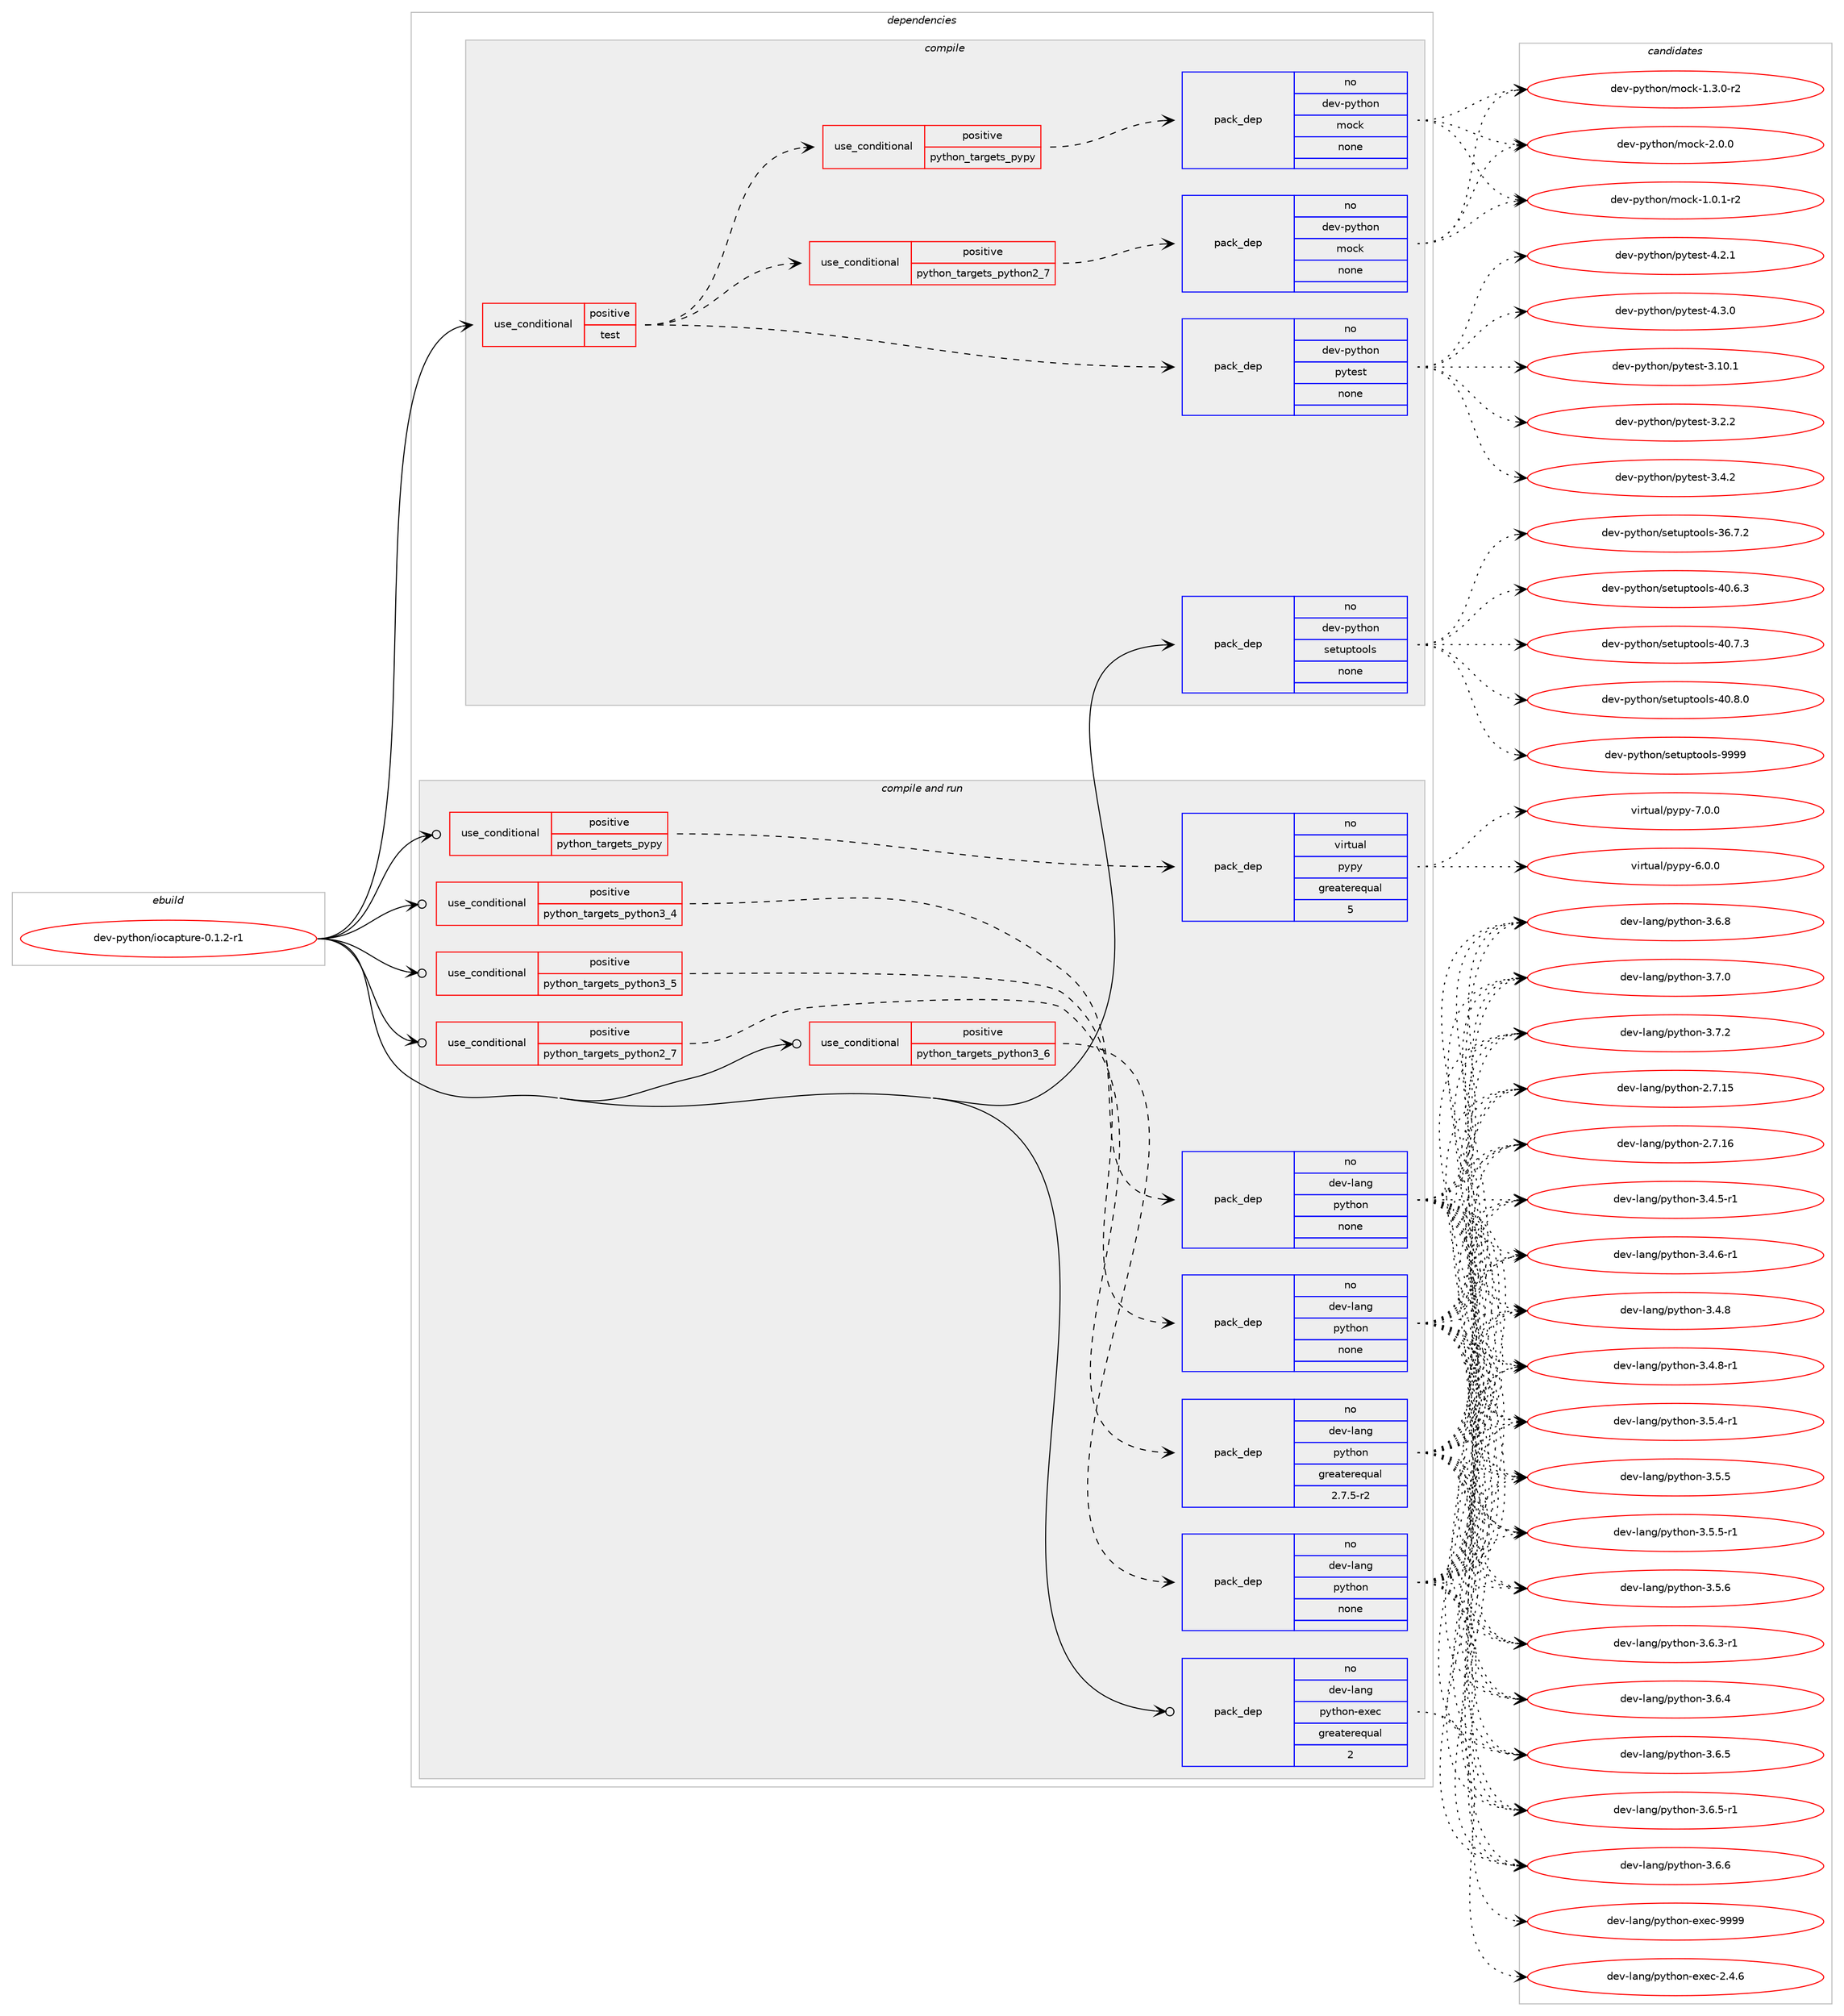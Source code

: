 digraph prolog {

# *************
# Graph options
# *************

newrank=true;
concentrate=true;
compound=true;
graph [rankdir=LR,fontname=Helvetica,fontsize=10,ranksep=1.5];#, ranksep=2.5, nodesep=0.2];
edge  [arrowhead=vee];
node  [fontname=Helvetica,fontsize=10];

# **********
# The ebuild
# **********

subgraph cluster_leftcol {
color=gray;
rank=same;
label=<<i>ebuild</i>>;
id [label="dev-python/iocapture-0.1.2-r1", color=red, width=4, href="../dev-python/iocapture-0.1.2-r1.svg"];
}

# ****************
# The dependencies
# ****************

subgraph cluster_midcol {
color=gray;
label=<<i>dependencies</i>>;
subgraph cluster_compile {
fillcolor="#eeeeee";
style=filled;
label=<<i>compile</i>>;
subgraph cond375828 {
dependency1413937 [label=<<TABLE BORDER="0" CELLBORDER="1" CELLSPACING="0" CELLPADDING="4"><TR><TD ROWSPAN="3" CELLPADDING="10">use_conditional</TD></TR><TR><TD>positive</TD></TR><TR><TD>test</TD></TR></TABLE>>, shape=none, color=red];
subgraph pack1014840 {
dependency1413938 [label=<<TABLE BORDER="0" CELLBORDER="1" CELLSPACING="0" CELLPADDING="4" WIDTH="220"><TR><TD ROWSPAN="6" CELLPADDING="30">pack_dep</TD></TR><TR><TD WIDTH="110">no</TD></TR><TR><TD>dev-python</TD></TR><TR><TD>pytest</TD></TR><TR><TD>none</TD></TR><TR><TD></TD></TR></TABLE>>, shape=none, color=blue];
}
dependency1413937:e -> dependency1413938:w [weight=20,style="dashed",arrowhead="vee"];
subgraph cond375829 {
dependency1413939 [label=<<TABLE BORDER="0" CELLBORDER="1" CELLSPACING="0" CELLPADDING="4"><TR><TD ROWSPAN="3" CELLPADDING="10">use_conditional</TD></TR><TR><TD>positive</TD></TR><TR><TD>python_targets_pypy</TD></TR></TABLE>>, shape=none, color=red];
subgraph pack1014841 {
dependency1413940 [label=<<TABLE BORDER="0" CELLBORDER="1" CELLSPACING="0" CELLPADDING="4" WIDTH="220"><TR><TD ROWSPAN="6" CELLPADDING="30">pack_dep</TD></TR><TR><TD WIDTH="110">no</TD></TR><TR><TD>dev-python</TD></TR><TR><TD>mock</TD></TR><TR><TD>none</TD></TR><TR><TD></TD></TR></TABLE>>, shape=none, color=blue];
}
dependency1413939:e -> dependency1413940:w [weight=20,style="dashed",arrowhead="vee"];
}
dependency1413937:e -> dependency1413939:w [weight=20,style="dashed",arrowhead="vee"];
subgraph cond375830 {
dependency1413941 [label=<<TABLE BORDER="0" CELLBORDER="1" CELLSPACING="0" CELLPADDING="4"><TR><TD ROWSPAN="3" CELLPADDING="10">use_conditional</TD></TR><TR><TD>positive</TD></TR><TR><TD>python_targets_python2_7</TD></TR></TABLE>>, shape=none, color=red];
subgraph pack1014842 {
dependency1413942 [label=<<TABLE BORDER="0" CELLBORDER="1" CELLSPACING="0" CELLPADDING="4" WIDTH="220"><TR><TD ROWSPAN="6" CELLPADDING="30">pack_dep</TD></TR><TR><TD WIDTH="110">no</TD></TR><TR><TD>dev-python</TD></TR><TR><TD>mock</TD></TR><TR><TD>none</TD></TR><TR><TD></TD></TR></TABLE>>, shape=none, color=blue];
}
dependency1413941:e -> dependency1413942:w [weight=20,style="dashed",arrowhead="vee"];
}
dependency1413937:e -> dependency1413941:w [weight=20,style="dashed",arrowhead="vee"];
}
id:e -> dependency1413937:w [weight=20,style="solid",arrowhead="vee"];
subgraph pack1014843 {
dependency1413943 [label=<<TABLE BORDER="0" CELLBORDER="1" CELLSPACING="0" CELLPADDING="4" WIDTH="220"><TR><TD ROWSPAN="6" CELLPADDING="30">pack_dep</TD></TR><TR><TD WIDTH="110">no</TD></TR><TR><TD>dev-python</TD></TR><TR><TD>setuptools</TD></TR><TR><TD>none</TD></TR><TR><TD></TD></TR></TABLE>>, shape=none, color=blue];
}
id:e -> dependency1413943:w [weight=20,style="solid",arrowhead="vee"];
}
subgraph cluster_compileandrun {
fillcolor="#eeeeee";
style=filled;
label=<<i>compile and run</i>>;
subgraph cond375831 {
dependency1413944 [label=<<TABLE BORDER="0" CELLBORDER="1" CELLSPACING="0" CELLPADDING="4"><TR><TD ROWSPAN="3" CELLPADDING="10">use_conditional</TD></TR><TR><TD>positive</TD></TR><TR><TD>python_targets_pypy</TD></TR></TABLE>>, shape=none, color=red];
subgraph pack1014844 {
dependency1413945 [label=<<TABLE BORDER="0" CELLBORDER="1" CELLSPACING="0" CELLPADDING="4" WIDTH="220"><TR><TD ROWSPAN="6" CELLPADDING="30">pack_dep</TD></TR><TR><TD WIDTH="110">no</TD></TR><TR><TD>virtual</TD></TR><TR><TD>pypy</TD></TR><TR><TD>greaterequal</TD></TR><TR><TD>5</TD></TR></TABLE>>, shape=none, color=blue];
}
dependency1413944:e -> dependency1413945:w [weight=20,style="dashed",arrowhead="vee"];
}
id:e -> dependency1413944:w [weight=20,style="solid",arrowhead="odotvee"];
subgraph cond375832 {
dependency1413946 [label=<<TABLE BORDER="0" CELLBORDER="1" CELLSPACING="0" CELLPADDING="4"><TR><TD ROWSPAN="3" CELLPADDING="10">use_conditional</TD></TR><TR><TD>positive</TD></TR><TR><TD>python_targets_python2_7</TD></TR></TABLE>>, shape=none, color=red];
subgraph pack1014845 {
dependency1413947 [label=<<TABLE BORDER="0" CELLBORDER="1" CELLSPACING="0" CELLPADDING="4" WIDTH="220"><TR><TD ROWSPAN="6" CELLPADDING="30">pack_dep</TD></TR><TR><TD WIDTH="110">no</TD></TR><TR><TD>dev-lang</TD></TR><TR><TD>python</TD></TR><TR><TD>greaterequal</TD></TR><TR><TD>2.7.5-r2</TD></TR></TABLE>>, shape=none, color=blue];
}
dependency1413946:e -> dependency1413947:w [weight=20,style="dashed",arrowhead="vee"];
}
id:e -> dependency1413946:w [weight=20,style="solid",arrowhead="odotvee"];
subgraph cond375833 {
dependency1413948 [label=<<TABLE BORDER="0" CELLBORDER="1" CELLSPACING="0" CELLPADDING="4"><TR><TD ROWSPAN="3" CELLPADDING="10">use_conditional</TD></TR><TR><TD>positive</TD></TR><TR><TD>python_targets_python3_4</TD></TR></TABLE>>, shape=none, color=red];
subgraph pack1014846 {
dependency1413949 [label=<<TABLE BORDER="0" CELLBORDER="1" CELLSPACING="0" CELLPADDING="4" WIDTH="220"><TR><TD ROWSPAN="6" CELLPADDING="30">pack_dep</TD></TR><TR><TD WIDTH="110">no</TD></TR><TR><TD>dev-lang</TD></TR><TR><TD>python</TD></TR><TR><TD>none</TD></TR><TR><TD></TD></TR></TABLE>>, shape=none, color=blue];
}
dependency1413948:e -> dependency1413949:w [weight=20,style="dashed",arrowhead="vee"];
}
id:e -> dependency1413948:w [weight=20,style="solid",arrowhead="odotvee"];
subgraph cond375834 {
dependency1413950 [label=<<TABLE BORDER="0" CELLBORDER="1" CELLSPACING="0" CELLPADDING="4"><TR><TD ROWSPAN="3" CELLPADDING="10">use_conditional</TD></TR><TR><TD>positive</TD></TR><TR><TD>python_targets_python3_5</TD></TR></TABLE>>, shape=none, color=red];
subgraph pack1014847 {
dependency1413951 [label=<<TABLE BORDER="0" CELLBORDER="1" CELLSPACING="0" CELLPADDING="4" WIDTH="220"><TR><TD ROWSPAN="6" CELLPADDING="30">pack_dep</TD></TR><TR><TD WIDTH="110">no</TD></TR><TR><TD>dev-lang</TD></TR><TR><TD>python</TD></TR><TR><TD>none</TD></TR><TR><TD></TD></TR></TABLE>>, shape=none, color=blue];
}
dependency1413950:e -> dependency1413951:w [weight=20,style="dashed",arrowhead="vee"];
}
id:e -> dependency1413950:w [weight=20,style="solid",arrowhead="odotvee"];
subgraph cond375835 {
dependency1413952 [label=<<TABLE BORDER="0" CELLBORDER="1" CELLSPACING="0" CELLPADDING="4"><TR><TD ROWSPAN="3" CELLPADDING="10">use_conditional</TD></TR><TR><TD>positive</TD></TR><TR><TD>python_targets_python3_6</TD></TR></TABLE>>, shape=none, color=red];
subgraph pack1014848 {
dependency1413953 [label=<<TABLE BORDER="0" CELLBORDER="1" CELLSPACING="0" CELLPADDING="4" WIDTH="220"><TR><TD ROWSPAN="6" CELLPADDING="30">pack_dep</TD></TR><TR><TD WIDTH="110">no</TD></TR><TR><TD>dev-lang</TD></TR><TR><TD>python</TD></TR><TR><TD>none</TD></TR><TR><TD></TD></TR></TABLE>>, shape=none, color=blue];
}
dependency1413952:e -> dependency1413953:w [weight=20,style="dashed",arrowhead="vee"];
}
id:e -> dependency1413952:w [weight=20,style="solid",arrowhead="odotvee"];
subgraph pack1014849 {
dependency1413954 [label=<<TABLE BORDER="0" CELLBORDER="1" CELLSPACING="0" CELLPADDING="4" WIDTH="220"><TR><TD ROWSPAN="6" CELLPADDING="30">pack_dep</TD></TR><TR><TD WIDTH="110">no</TD></TR><TR><TD>dev-lang</TD></TR><TR><TD>python-exec</TD></TR><TR><TD>greaterequal</TD></TR><TR><TD>2</TD></TR></TABLE>>, shape=none, color=blue];
}
id:e -> dependency1413954:w [weight=20,style="solid",arrowhead="odotvee"];
}
subgraph cluster_run {
fillcolor="#eeeeee";
style=filled;
label=<<i>run</i>>;
}
}

# **************
# The candidates
# **************

subgraph cluster_choices {
rank=same;
color=gray;
label=<<i>candidates</i>>;

subgraph choice1014840 {
color=black;
nodesep=1;
choice100101118451121211161041111104711212111610111511645514649484649 [label="dev-python/pytest-3.10.1", color=red, width=4,href="../dev-python/pytest-3.10.1.svg"];
choice1001011184511212111610411111047112121116101115116455146504650 [label="dev-python/pytest-3.2.2", color=red, width=4,href="../dev-python/pytest-3.2.2.svg"];
choice1001011184511212111610411111047112121116101115116455146524650 [label="dev-python/pytest-3.4.2", color=red, width=4,href="../dev-python/pytest-3.4.2.svg"];
choice1001011184511212111610411111047112121116101115116455246504649 [label="dev-python/pytest-4.2.1", color=red, width=4,href="../dev-python/pytest-4.2.1.svg"];
choice1001011184511212111610411111047112121116101115116455246514648 [label="dev-python/pytest-4.3.0", color=red, width=4,href="../dev-python/pytest-4.3.0.svg"];
dependency1413938:e -> choice100101118451121211161041111104711212111610111511645514649484649:w [style=dotted,weight="100"];
dependency1413938:e -> choice1001011184511212111610411111047112121116101115116455146504650:w [style=dotted,weight="100"];
dependency1413938:e -> choice1001011184511212111610411111047112121116101115116455146524650:w [style=dotted,weight="100"];
dependency1413938:e -> choice1001011184511212111610411111047112121116101115116455246504649:w [style=dotted,weight="100"];
dependency1413938:e -> choice1001011184511212111610411111047112121116101115116455246514648:w [style=dotted,weight="100"];
}
subgraph choice1014841 {
color=black;
nodesep=1;
choice1001011184511212111610411111047109111991074549464846494511450 [label="dev-python/mock-1.0.1-r2", color=red, width=4,href="../dev-python/mock-1.0.1-r2.svg"];
choice1001011184511212111610411111047109111991074549465146484511450 [label="dev-python/mock-1.3.0-r2", color=red, width=4,href="../dev-python/mock-1.3.0-r2.svg"];
choice100101118451121211161041111104710911199107455046484648 [label="dev-python/mock-2.0.0", color=red, width=4,href="../dev-python/mock-2.0.0.svg"];
dependency1413940:e -> choice1001011184511212111610411111047109111991074549464846494511450:w [style=dotted,weight="100"];
dependency1413940:e -> choice1001011184511212111610411111047109111991074549465146484511450:w [style=dotted,weight="100"];
dependency1413940:e -> choice100101118451121211161041111104710911199107455046484648:w [style=dotted,weight="100"];
}
subgraph choice1014842 {
color=black;
nodesep=1;
choice1001011184511212111610411111047109111991074549464846494511450 [label="dev-python/mock-1.0.1-r2", color=red, width=4,href="../dev-python/mock-1.0.1-r2.svg"];
choice1001011184511212111610411111047109111991074549465146484511450 [label="dev-python/mock-1.3.0-r2", color=red, width=4,href="../dev-python/mock-1.3.0-r2.svg"];
choice100101118451121211161041111104710911199107455046484648 [label="dev-python/mock-2.0.0", color=red, width=4,href="../dev-python/mock-2.0.0.svg"];
dependency1413942:e -> choice1001011184511212111610411111047109111991074549464846494511450:w [style=dotted,weight="100"];
dependency1413942:e -> choice1001011184511212111610411111047109111991074549465146484511450:w [style=dotted,weight="100"];
dependency1413942:e -> choice100101118451121211161041111104710911199107455046484648:w [style=dotted,weight="100"];
}
subgraph choice1014843 {
color=black;
nodesep=1;
choice100101118451121211161041111104711510111611711211611111110811545515446554650 [label="dev-python/setuptools-36.7.2", color=red, width=4,href="../dev-python/setuptools-36.7.2.svg"];
choice100101118451121211161041111104711510111611711211611111110811545524846544651 [label="dev-python/setuptools-40.6.3", color=red, width=4,href="../dev-python/setuptools-40.6.3.svg"];
choice100101118451121211161041111104711510111611711211611111110811545524846554651 [label="dev-python/setuptools-40.7.3", color=red, width=4,href="../dev-python/setuptools-40.7.3.svg"];
choice100101118451121211161041111104711510111611711211611111110811545524846564648 [label="dev-python/setuptools-40.8.0", color=red, width=4,href="../dev-python/setuptools-40.8.0.svg"];
choice10010111845112121116104111110471151011161171121161111111081154557575757 [label="dev-python/setuptools-9999", color=red, width=4,href="../dev-python/setuptools-9999.svg"];
dependency1413943:e -> choice100101118451121211161041111104711510111611711211611111110811545515446554650:w [style=dotted,weight="100"];
dependency1413943:e -> choice100101118451121211161041111104711510111611711211611111110811545524846544651:w [style=dotted,weight="100"];
dependency1413943:e -> choice100101118451121211161041111104711510111611711211611111110811545524846554651:w [style=dotted,weight="100"];
dependency1413943:e -> choice100101118451121211161041111104711510111611711211611111110811545524846564648:w [style=dotted,weight="100"];
dependency1413943:e -> choice10010111845112121116104111110471151011161171121161111111081154557575757:w [style=dotted,weight="100"];
}
subgraph choice1014844 {
color=black;
nodesep=1;
choice1181051141161179710847112121112121455446484648 [label="virtual/pypy-6.0.0", color=red, width=4,href="../virtual/pypy-6.0.0.svg"];
choice1181051141161179710847112121112121455546484648 [label="virtual/pypy-7.0.0", color=red, width=4,href="../virtual/pypy-7.0.0.svg"];
dependency1413945:e -> choice1181051141161179710847112121112121455446484648:w [style=dotted,weight="100"];
dependency1413945:e -> choice1181051141161179710847112121112121455546484648:w [style=dotted,weight="100"];
}
subgraph choice1014845 {
color=black;
nodesep=1;
choice10010111845108971101034711212111610411111045504655464953 [label="dev-lang/python-2.7.15", color=red, width=4,href="../dev-lang/python-2.7.15.svg"];
choice10010111845108971101034711212111610411111045504655464954 [label="dev-lang/python-2.7.16", color=red, width=4,href="../dev-lang/python-2.7.16.svg"];
choice1001011184510897110103471121211161041111104551465246534511449 [label="dev-lang/python-3.4.5-r1", color=red, width=4,href="../dev-lang/python-3.4.5-r1.svg"];
choice1001011184510897110103471121211161041111104551465246544511449 [label="dev-lang/python-3.4.6-r1", color=red, width=4,href="../dev-lang/python-3.4.6-r1.svg"];
choice100101118451089711010347112121116104111110455146524656 [label="dev-lang/python-3.4.8", color=red, width=4,href="../dev-lang/python-3.4.8.svg"];
choice1001011184510897110103471121211161041111104551465246564511449 [label="dev-lang/python-3.4.8-r1", color=red, width=4,href="../dev-lang/python-3.4.8-r1.svg"];
choice1001011184510897110103471121211161041111104551465346524511449 [label="dev-lang/python-3.5.4-r1", color=red, width=4,href="../dev-lang/python-3.5.4-r1.svg"];
choice100101118451089711010347112121116104111110455146534653 [label="dev-lang/python-3.5.5", color=red, width=4,href="../dev-lang/python-3.5.5.svg"];
choice1001011184510897110103471121211161041111104551465346534511449 [label="dev-lang/python-3.5.5-r1", color=red, width=4,href="../dev-lang/python-3.5.5-r1.svg"];
choice100101118451089711010347112121116104111110455146534654 [label="dev-lang/python-3.5.6", color=red, width=4,href="../dev-lang/python-3.5.6.svg"];
choice1001011184510897110103471121211161041111104551465446514511449 [label="dev-lang/python-3.6.3-r1", color=red, width=4,href="../dev-lang/python-3.6.3-r1.svg"];
choice100101118451089711010347112121116104111110455146544652 [label="dev-lang/python-3.6.4", color=red, width=4,href="../dev-lang/python-3.6.4.svg"];
choice100101118451089711010347112121116104111110455146544653 [label="dev-lang/python-3.6.5", color=red, width=4,href="../dev-lang/python-3.6.5.svg"];
choice1001011184510897110103471121211161041111104551465446534511449 [label="dev-lang/python-3.6.5-r1", color=red, width=4,href="../dev-lang/python-3.6.5-r1.svg"];
choice100101118451089711010347112121116104111110455146544654 [label="dev-lang/python-3.6.6", color=red, width=4,href="../dev-lang/python-3.6.6.svg"];
choice100101118451089711010347112121116104111110455146544656 [label="dev-lang/python-3.6.8", color=red, width=4,href="../dev-lang/python-3.6.8.svg"];
choice100101118451089711010347112121116104111110455146554648 [label="dev-lang/python-3.7.0", color=red, width=4,href="../dev-lang/python-3.7.0.svg"];
choice100101118451089711010347112121116104111110455146554650 [label="dev-lang/python-3.7.2", color=red, width=4,href="../dev-lang/python-3.7.2.svg"];
dependency1413947:e -> choice10010111845108971101034711212111610411111045504655464953:w [style=dotted,weight="100"];
dependency1413947:e -> choice10010111845108971101034711212111610411111045504655464954:w [style=dotted,weight="100"];
dependency1413947:e -> choice1001011184510897110103471121211161041111104551465246534511449:w [style=dotted,weight="100"];
dependency1413947:e -> choice1001011184510897110103471121211161041111104551465246544511449:w [style=dotted,weight="100"];
dependency1413947:e -> choice100101118451089711010347112121116104111110455146524656:w [style=dotted,weight="100"];
dependency1413947:e -> choice1001011184510897110103471121211161041111104551465246564511449:w [style=dotted,weight="100"];
dependency1413947:e -> choice1001011184510897110103471121211161041111104551465346524511449:w [style=dotted,weight="100"];
dependency1413947:e -> choice100101118451089711010347112121116104111110455146534653:w [style=dotted,weight="100"];
dependency1413947:e -> choice1001011184510897110103471121211161041111104551465346534511449:w [style=dotted,weight="100"];
dependency1413947:e -> choice100101118451089711010347112121116104111110455146534654:w [style=dotted,weight="100"];
dependency1413947:e -> choice1001011184510897110103471121211161041111104551465446514511449:w [style=dotted,weight="100"];
dependency1413947:e -> choice100101118451089711010347112121116104111110455146544652:w [style=dotted,weight="100"];
dependency1413947:e -> choice100101118451089711010347112121116104111110455146544653:w [style=dotted,weight="100"];
dependency1413947:e -> choice1001011184510897110103471121211161041111104551465446534511449:w [style=dotted,weight="100"];
dependency1413947:e -> choice100101118451089711010347112121116104111110455146544654:w [style=dotted,weight="100"];
dependency1413947:e -> choice100101118451089711010347112121116104111110455146544656:w [style=dotted,weight="100"];
dependency1413947:e -> choice100101118451089711010347112121116104111110455146554648:w [style=dotted,weight="100"];
dependency1413947:e -> choice100101118451089711010347112121116104111110455146554650:w [style=dotted,weight="100"];
}
subgraph choice1014846 {
color=black;
nodesep=1;
choice10010111845108971101034711212111610411111045504655464953 [label="dev-lang/python-2.7.15", color=red, width=4,href="../dev-lang/python-2.7.15.svg"];
choice10010111845108971101034711212111610411111045504655464954 [label="dev-lang/python-2.7.16", color=red, width=4,href="../dev-lang/python-2.7.16.svg"];
choice1001011184510897110103471121211161041111104551465246534511449 [label="dev-lang/python-3.4.5-r1", color=red, width=4,href="../dev-lang/python-3.4.5-r1.svg"];
choice1001011184510897110103471121211161041111104551465246544511449 [label="dev-lang/python-3.4.6-r1", color=red, width=4,href="../dev-lang/python-3.4.6-r1.svg"];
choice100101118451089711010347112121116104111110455146524656 [label="dev-lang/python-3.4.8", color=red, width=4,href="../dev-lang/python-3.4.8.svg"];
choice1001011184510897110103471121211161041111104551465246564511449 [label="dev-lang/python-3.4.8-r1", color=red, width=4,href="../dev-lang/python-3.4.8-r1.svg"];
choice1001011184510897110103471121211161041111104551465346524511449 [label="dev-lang/python-3.5.4-r1", color=red, width=4,href="../dev-lang/python-3.5.4-r1.svg"];
choice100101118451089711010347112121116104111110455146534653 [label="dev-lang/python-3.5.5", color=red, width=4,href="../dev-lang/python-3.5.5.svg"];
choice1001011184510897110103471121211161041111104551465346534511449 [label="dev-lang/python-3.5.5-r1", color=red, width=4,href="../dev-lang/python-3.5.5-r1.svg"];
choice100101118451089711010347112121116104111110455146534654 [label="dev-lang/python-3.5.6", color=red, width=4,href="../dev-lang/python-3.5.6.svg"];
choice1001011184510897110103471121211161041111104551465446514511449 [label="dev-lang/python-3.6.3-r1", color=red, width=4,href="../dev-lang/python-3.6.3-r1.svg"];
choice100101118451089711010347112121116104111110455146544652 [label="dev-lang/python-3.6.4", color=red, width=4,href="../dev-lang/python-3.6.4.svg"];
choice100101118451089711010347112121116104111110455146544653 [label="dev-lang/python-3.6.5", color=red, width=4,href="../dev-lang/python-3.6.5.svg"];
choice1001011184510897110103471121211161041111104551465446534511449 [label="dev-lang/python-3.6.5-r1", color=red, width=4,href="../dev-lang/python-3.6.5-r1.svg"];
choice100101118451089711010347112121116104111110455146544654 [label="dev-lang/python-3.6.6", color=red, width=4,href="../dev-lang/python-3.6.6.svg"];
choice100101118451089711010347112121116104111110455146544656 [label="dev-lang/python-3.6.8", color=red, width=4,href="../dev-lang/python-3.6.8.svg"];
choice100101118451089711010347112121116104111110455146554648 [label="dev-lang/python-3.7.0", color=red, width=4,href="../dev-lang/python-3.7.0.svg"];
choice100101118451089711010347112121116104111110455146554650 [label="dev-lang/python-3.7.2", color=red, width=4,href="../dev-lang/python-3.7.2.svg"];
dependency1413949:e -> choice10010111845108971101034711212111610411111045504655464953:w [style=dotted,weight="100"];
dependency1413949:e -> choice10010111845108971101034711212111610411111045504655464954:w [style=dotted,weight="100"];
dependency1413949:e -> choice1001011184510897110103471121211161041111104551465246534511449:w [style=dotted,weight="100"];
dependency1413949:e -> choice1001011184510897110103471121211161041111104551465246544511449:w [style=dotted,weight="100"];
dependency1413949:e -> choice100101118451089711010347112121116104111110455146524656:w [style=dotted,weight="100"];
dependency1413949:e -> choice1001011184510897110103471121211161041111104551465246564511449:w [style=dotted,weight="100"];
dependency1413949:e -> choice1001011184510897110103471121211161041111104551465346524511449:w [style=dotted,weight="100"];
dependency1413949:e -> choice100101118451089711010347112121116104111110455146534653:w [style=dotted,weight="100"];
dependency1413949:e -> choice1001011184510897110103471121211161041111104551465346534511449:w [style=dotted,weight="100"];
dependency1413949:e -> choice100101118451089711010347112121116104111110455146534654:w [style=dotted,weight="100"];
dependency1413949:e -> choice1001011184510897110103471121211161041111104551465446514511449:w [style=dotted,weight="100"];
dependency1413949:e -> choice100101118451089711010347112121116104111110455146544652:w [style=dotted,weight="100"];
dependency1413949:e -> choice100101118451089711010347112121116104111110455146544653:w [style=dotted,weight="100"];
dependency1413949:e -> choice1001011184510897110103471121211161041111104551465446534511449:w [style=dotted,weight="100"];
dependency1413949:e -> choice100101118451089711010347112121116104111110455146544654:w [style=dotted,weight="100"];
dependency1413949:e -> choice100101118451089711010347112121116104111110455146544656:w [style=dotted,weight="100"];
dependency1413949:e -> choice100101118451089711010347112121116104111110455146554648:w [style=dotted,weight="100"];
dependency1413949:e -> choice100101118451089711010347112121116104111110455146554650:w [style=dotted,weight="100"];
}
subgraph choice1014847 {
color=black;
nodesep=1;
choice10010111845108971101034711212111610411111045504655464953 [label="dev-lang/python-2.7.15", color=red, width=4,href="../dev-lang/python-2.7.15.svg"];
choice10010111845108971101034711212111610411111045504655464954 [label="dev-lang/python-2.7.16", color=red, width=4,href="../dev-lang/python-2.7.16.svg"];
choice1001011184510897110103471121211161041111104551465246534511449 [label="dev-lang/python-3.4.5-r1", color=red, width=4,href="../dev-lang/python-3.4.5-r1.svg"];
choice1001011184510897110103471121211161041111104551465246544511449 [label="dev-lang/python-3.4.6-r1", color=red, width=4,href="../dev-lang/python-3.4.6-r1.svg"];
choice100101118451089711010347112121116104111110455146524656 [label="dev-lang/python-3.4.8", color=red, width=4,href="../dev-lang/python-3.4.8.svg"];
choice1001011184510897110103471121211161041111104551465246564511449 [label="dev-lang/python-3.4.8-r1", color=red, width=4,href="../dev-lang/python-3.4.8-r1.svg"];
choice1001011184510897110103471121211161041111104551465346524511449 [label="dev-lang/python-3.5.4-r1", color=red, width=4,href="../dev-lang/python-3.5.4-r1.svg"];
choice100101118451089711010347112121116104111110455146534653 [label="dev-lang/python-3.5.5", color=red, width=4,href="../dev-lang/python-3.5.5.svg"];
choice1001011184510897110103471121211161041111104551465346534511449 [label="dev-lang/python-3.5.5-r1", color=red, width=4,href="../dev-lang/python-3.5.5-r1.svg"];
choice100101118451089711010347112121116104111110455146534654 [label="dev-lang/python-3.5.6", color=red, width=4,href="../dev-lang/python-3.5.6.svg"];
choice1001011184510897110103471121211161041111104551465446514511449 [label="dev-lang/python-3.6.3-r1", color=red, width=4,href="../dev-lang/python-3.6.3-r1.svg"];
choice100101118451089711010347112121116104111110455146544652 [label="dev-lang/python-3.6.4", color=red, width=4,href="../dev-lang/python-3.6.4.svg"];
choice100101118451089711010347112121116104111110455146544653 [label="dev-lang/python-3.6.5", color=red, width=4,href="../dev-lang/python-3.6.5.svg"];
choice1001011184510897110103471121211161041111104551465446534511449 [label="dev-lang/python-3.6.5-r1", color=red, width=4,href="../dev-lang/python-3.6.5-r1.svg"];
choice100101118451089711010347112121116104111110455146544654 [label="dev-lang/python-3.6.6", color=red, width=4,href="../dev-lang/python-3.6.6.svg"];
choice100101118451089711010347112121116104111110455146544656 [label="dev-lang/python-3.6.8", color=red, width=4,href="../dev-lang/python-3.6.8.svg"];
choice100101118451089711010347112121116104111110455146554648 [label="dev-lang/python-3.7.0", color=red, width=4,href="../dev-lang/python-3.7.0.svg"];
choice100101118451089711010347112121116104111110455146554650 [label="dev-lang/python-3.7.2", color=red, width=4,href="../dev-lang/python-3.7.2.svg"];
dependency1413951:e -> choice10010111845108971101034711212111610411111045504655464953:w [style=dotted,weight="100"];
dependency1413951:e -> choice10010111845108971101034711212111610411111045504655464954:w [style=dotted,weight="100"];
dependency1413951:e -> choice1001011184510897110103471121211161041111104551465246534511449:w [style=dotted,weight="100"];
dependency1413951:e -> choice1001011184510897110103471121211161041111104551465246544511449:w [style=dotted,weight="100"];
dependency1413951:e -> choice100101118451089711010347112121116104111110455146524656:w [style=dotted,weight="100"];
dependency1413951:e -> choice1001011184510897110103471121211161041111104551465246564511449:w [style=dotted,weight="100"];
dependency1413951:e -> choice1001011184510897110103471121211161041111104551465346524511449:w [style=dotted,weight="100"];
dependency1413951:e -> choice100101118451089711010347112121116104111110455146534653:w [style=dotted,weight="100"];
dependency1413951:e -> choice1001011184510897110103471121211161041111104551465346534511449:w [style=dotted,weight="100"];
dependency1413951:e -> choice100101118451089711010347112121116104111110455146534654:w [style=dotted,weight="100"];
dependency1413951:e -> choice1001011184510897110103471121211161041111104551465446514511449:w [style=dotted,weight="100"];
dependency1413951:e -> choice100101118451089711010347112121116104111110455146544652:w [style=dotted,weight="100"];
dependency1413951:e -> choice100101118451089711010347112121116104111110455146544653:w [style=dotted,weight="100"];
dependency1413951:e -> choice1001011184510897110103471121211161041111104551465446534511449:w [style=dotted,weight="100"];
dependency1413951:e -> choice100101118451089711010347112121116104111110455146544654:w [style=dotted,weight="100"];
dependency1413951:e -> choice100101118451089711010347112121116104111110455146544656:w [style=dotted,weight="100"];
dependency1413951:e -> choice100101118451089711010347112121116104111110455146554648:w [style=dotted,weight="100"];
dependency1413951:e -> choice100101118451089711010347112121116104111110455146554650:w [style=dotted,weight="100"];
}
subgraph choice1014848 {
color=black;
nodesep=1;
choice10010111845108971101034711212111610411111045504655464953 [label="dev-lang/python-2.7.15", color=red, width=4,href="../dev-lang/python-2.7.15.svg"];
choice10010111845108971101034711212111610411111045504655464954 [label="dev-lang/python-2.7.16", color=red, width=4,href="../dev-lang/python-2.7.16.svg"];
choice1001011184510897110103471121211161041111104551465246534511449 [label="dev-lang/python-3.4.5-r1", color=red, width=4,href="../dev-lang/python-3.4.5-r1.svg"];
choice1001011184510897110103471121211161041111104551465246544511449 [label="dev-lang/python-3.4.6-r1", color=red, width=4,href="../dev-lang/python-3.4.6-r1.svg"];
choice100101118451089711010347112121116104111110455146524656 [label="dev-lang/python-3.4.8", color=red, width=4,href="../dev-lang/python-3.4.8.svg"];
choice1001011184510897110103471121211161041111104551465246564511449 [label="dev-lang/python-3.4.8-r1", color=red, width=4,href="../dev-lang/python-3.4.8-r1.svg"];
choice1001011184510897110103471121211161041111104551465346524511449 [label="dev-lang/python-3.5.4-r1", color=red, width=4,href="../dev-lang/python-3.5.4-r1.svg"];
choice100101118451089711010347112121116104111110455146534653 [label="dev-lang/python-3.5.5", color=red, width=4,href="../dev-lang/python-3.5.5.svg"];
choice1001011184510897110103471121211161041111104551465346534511449 [label="dev-lang/python-3.5.5-r1", color=red, width=4,href="../dev-lang/python-3.5.5-r1.svg"];
choice100101118451089711010347112121116104111110455146534654 [label="dev-lang/python-3.5.6", color=red, width=4,href="../dev-lang/python-3.5.6.svg"];
choice1001011184510897110103471121211161041111104551465446514511449 [label="dev-lang/python-3.6.3-r1", color=red, width=4,href="../dev-lang/python-3.6.3-r1.svg"];
choice100101118451089711010347112121116104111110455146544652 [label="dev-lang/python-3.6.4", color=red, width=4,href="../dev-lang/python-3.6.4.svg"];
choice100101118451089711010347112121116104111110455146544653 [label="dev-lang/python-3.6.5", color=red, width=4,href="../dev-lang/python-3.6.5.svg"];
choice1001011184510897110103471121211161041111104551465446534511449 [label="dev-lang/python-3.6.5-r1", color=red, width=4,href="../dev-lang/python-3.6.5-r1.svg"];
choice100101118451089711010347112121116104111110455146544654 [label="dev-lang/python-3.6.6", color=red, width=4,href="../dev-lang/python-3.6.6.svg"];
choice100101118451089711010347112121116104111110455146544656 [label="dev-lang/python-3.6.8", color=red, width=4,href="../dev-lang/python-3.6.8.svg"];
choice100101118451089711010347112121116104111110455146554648 [label="dev-lang/python-3.7.0", color=red, width=4,href="../dev-lang/python-3.7.0.svg"];
choice100101118451089711010347112121116104111110455146554650 [label="dev-lang/python-3.7.2", color=red, width=4,href="../dev-lang/python-3.7.2.svg"];
dependency1413953:e -> choice10010111845108971101034711212111610411111045504655464953:w [style=dotted,weight="100"];
dependency1413953:e -> choice10010111845108971101034711212111610411111045504655464954:w [style=dotted,weight="100"];
dependency1413953:e -> choice1001011184510897110103471121211161041111104551465246534511449:w [style=dotted,weight="100"];
dependency1413953:e -> choice1001011184510897110103471121211161041111104551465246544511449:w [style=dotted,weight="100"];
dependency1413953:e -> choice100101118451089711010347112121116104111110455146524656:w [style=dotted,weight="100"];
dependency1413953:e -> choice1001011184510897110103471121211161041111104551465246564511449:w [style=dotted,weight="100"];
dependency1413953:e -> choice1001011184510897110103471121211161041111104551465346524511449:w [style=dotted,weight="100"];
dependency1413953:e -> choice100101118451089711010347112121116104111110455146534653:w [style=dotted,weight="100"];
dependency1413953:e -> choice1001011184510897110103471121211161041111104551465346534511449:w [style=dotted,weight="100"];
dependency1413953:e -> choice100101118451089711010347112121116104111110455146534654:w [style=dotted,weight="100"];
dependency1413953:e -> choice1001011184510897110103471121211161041111104551465446514511449:w [style=dotted,weight="100"];
dependency1413953:e -> choice100101118451089711010347112121116104111110455146544652:w [style=dotted,weight="100"];
dependency1413953:e -> choice100101118451089711010347112121116104111110455146544653:w [style=dotted,weight="100"];
dependency1413953:e -> choice1001011184510897110103471121211161041111104551465446534511449:w [style=dotted,weight="100"];
dependency1413953:e -> choice100101118451089711010347112121116104111110455146544654:w [style=dotted,weight="100"];
dependency1413953:e -> choice100101118451089711010347112121116104111110455146544656:w [style=dotted,weight="100"];
dependency1413953:e -> choice100101118451089711010347112121116104111110455146554648:w [style=dotted,weight="100"];
dependency1413953:e -> choice100101118451089711010347112121116104111110455146554650:w [style=dotted,weight="100"];
}
subgraph choice1014849 {
color=black;
nodesep=1;
choice1001011184510897110103471121211161041111104510112010199455046524654 [label="dev-lang/python-exec-2.4.6", color=red, width=4,href="../dev-lang/python-exec-2.4.6.svg"];
choice10010111845108971101034711212111610411111045101120101994557575757 [label="dev-lang/python-exec-9999", color=red, width=4,href="../dev-lang/python-exec-9999.svg"];
dependency1413954:e -> choice1001011184510897110103471121211161041111104510112010199455046524654:w [style=dotted,weight="100"];
dependency1413954:e -> choice10010111845108971101034711212111610411111045101120101994557575757:w [style=dotted,weight="100"];
}
}

}
